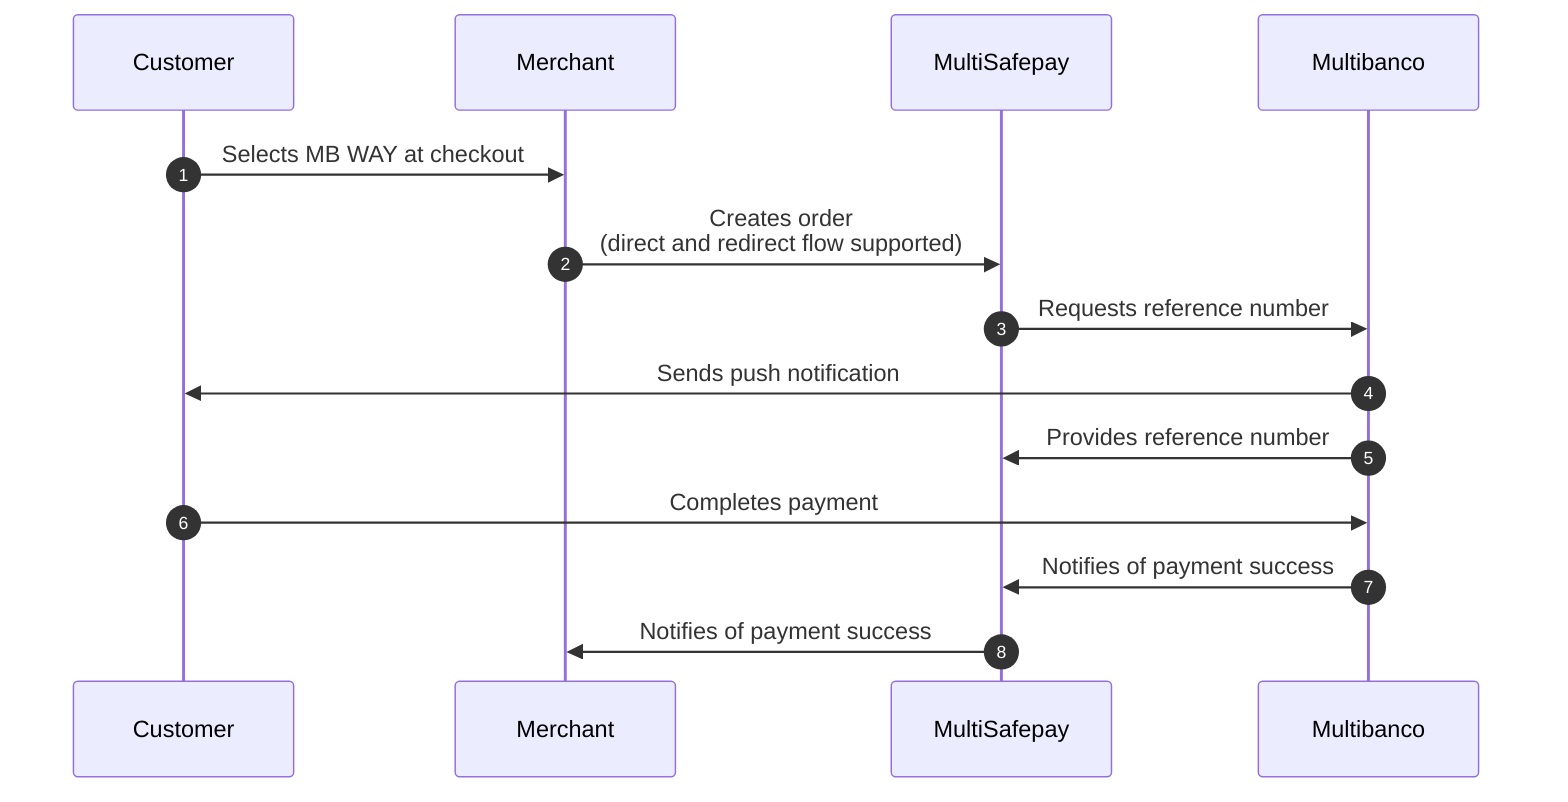 sequenceDiagram
    autonumber
    participant C as Customer
    participant Me as Merchant
    participant Mu as MultiSafepay
    participant Mb as Multibanco
    C->>Me: Selects MB WAY at checkout
    Me->>Mu: Creates order <br> (direct and redirect flow supported)
    Mu->>Mb: Requests reference number
    Mb->>C: Sends push notification
    Mb->>Mu: Provides reference number
    C->>Mb: Completes payment 
    Mb->>Mu: Notifies of payment success
    Mu->>Me:  Notifies of payment success